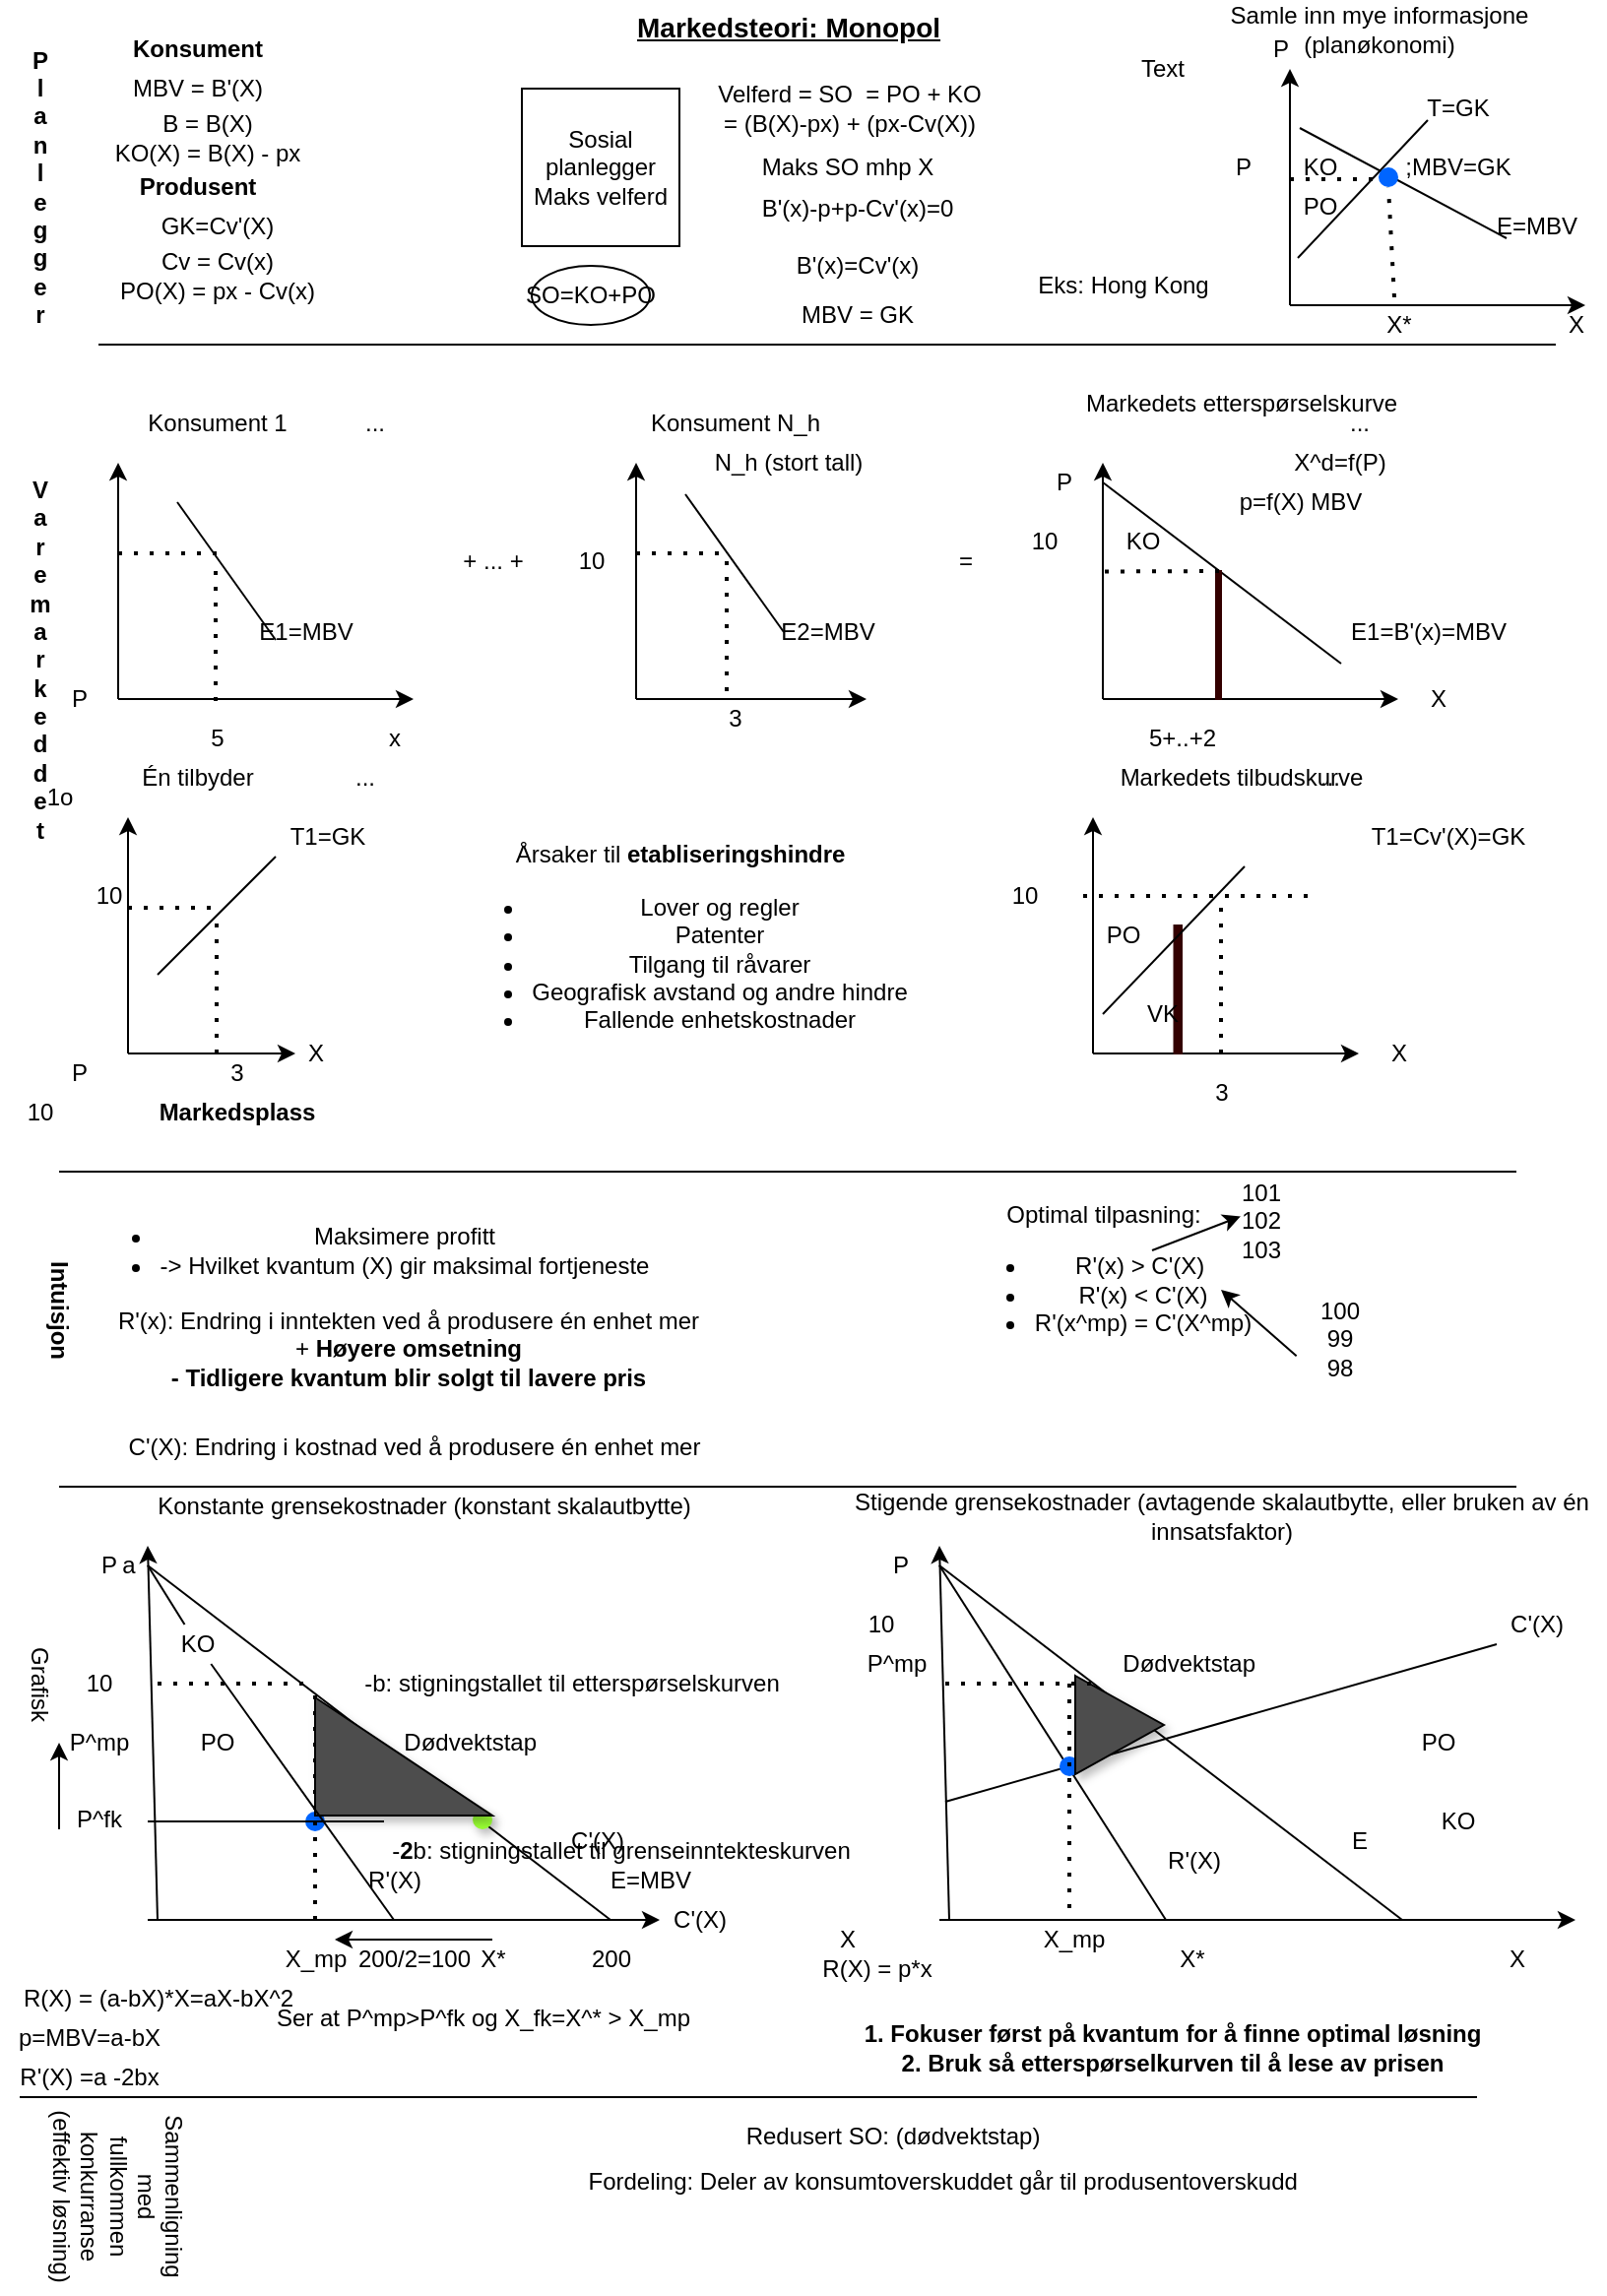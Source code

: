 <mxfile version="13.9.9" type="device"><diagram id="UaC9sKYSoofSCSLUNyeq" name="Page-1"><mxGraphModel dx="830" dy="431" grid="1" gridSize="10" guides="1" tooltips="1" connect="1" arrows="1" fold="1" page="1" pageScale="1" pageWidth="827" pageHeight="1169" math="0" shadow="0"><root><mxCell id="0"/><mxCell id="1" parent="0"/><mxCell id="4jfofntSCWjQ7qzGi0_p-9" value="Konsument 1" style="text;html=1;align=center;verticalAlign=middle;resizable=0;points=[];autosize=1;" parent="1" vertex="1"><mxGeometry x="75" y="210" width="90" height="20" as="geometry"/></mxCell><mxCell id="4jfofntSCWjQ7qzGi0_p-19" value="" style="endArrow=classic;html=1;" parent="1" edge="1"><mxGeometry width="50" height="50" relative="1" as="geometry"><mxPoint x="70" y="360" as="sourcePoint"/><mxPoint x="70" y="240" as="targetPoint"/></mxGeometry></mxCell><mxCell id="4jfofntSCWjQ7qzGi0_p-20" value="" style="endArrow=classic;html=1;" parent="1" edge="1"><mxGeometry width="50" height="50" relative="1" as="geometry"><mxPoint x="70" y="360" as="sourcePoint"/><mxPoint x="220" y="360" as="targetPoint"/></mxGeometry></mxCell><mxCell id="4jfofntSCWjQ7qzGi0_p-22" value="" style="endArrow=none;html=1;" parent="1" edge="1"><mxGeometry width="50" height="50" relative="1" as="geometry"><mxPoint x="100" y="260" as="sourcePoint"/><mxPoint x="150" y="330" as="targetPoint"/></mxGeometry></mxCell><mxCell id="4jfofntSCWjQ7qzGi0_p-24" value="E1=MBV" style="text;html=1;align=center;verticalAlign=middle;resizable=0;points=[];autosize=1;" parent="1" vertex="1"><mxGeometry x="135" y="316" width="60" height="20" as="geometry"/></mxCell><mxCell id="4jfofntSCWjQ7qzGi0_p-25" value="" style="endArrow=none;dashed=1;html=1;dashPattern=1 3;strokeWidth=2;" parent="1" edge="1"><mxGeometry width="50" height="50" relative="1" as="geometry"><mxPoint x="119.5" y="361" as="sourcePoint"/><mxPoint x="119.5" y="291" as="targetPoint"/></mxGeometry></mxCell><mxCell id="4jfofntSCWjQ7qzGi0_p-26" value="" style="endArrow=none;dashed=1;html=1;dashPattern=1 3;strokeWidth=2;" parent="1" edge="1"><mxGeometry width="50" height="50" relative="1" as="geometry"><mxPoint x="70" y="286" as="sourcePoint"/><mxPoint x="120" y="286" as="targetPoint"/></mxGeometry></mxCell><mxCell id="4jfofntSCWjQ7qzGi0_p-68" value="Konsument N_h" style="text;html=1;align=center;verticalAlign=middle;resizable=0;points=[];autosize=1;" parent="1" vertex="1"><mxGeometry x="333" y="210" width="100" height="20" as="geometry"/></mxCell><mxCell id="4jfofntSCWjQ7qzGi0_p-69" value="" style="endArrow=classic;html=1;" parent="1" edge="1"><mxGeometry width="50" height="50" relative="1" as="geometry"><mxPoint x="333" y="360" as="sourcePoint"/><mxPoint x="333" y="240" as="targetPoint"/></mxGeometry></mxCell><mxCell id="4jfofntSCWjQ7qzGi0_p-70" value="" style="endArrow=classic;html=1;" parent="1" edge="1"><mxGeometry width="50" height="50" relative="1" as="geometry"><mxPoint x="333" y="360" as="sourcePoint"/><mxPoint x="450" y="360" as="targetPoint"/></mxGeometry></mxCell><mxCell id="4jfofntSCWjQ7qzGi0_p-71" value="" style="endArrow=none;html=1;" parent="1" edge="1"><mxGeometry width="50" height="50" relative="1" as="geometry"><mxPoint x="358" y="256" as="sourcePoint"/><mxPoint x="408" y="326" as="targetPoint"/></mxGeometry></mxCell><mxCell id="4jfofntSCWjQ7qzGi0_p-72" value="E2=MBV" style="text;html=1;align=center;verticalAlign=middle;resizable=0;points=[];autosize=1;" parent="1" vertex="1"><mxGeometry x="400" y="316" width="60" height="20" as="geometry"/></mxCell><mxCell id="4jfofntSCWjQ7qzGi0_p-73" value="" style="endArrow=none;dashed=1;html=1;dashPattern=1 3;strokeWidth=2;" parent="1" edge="1"><mxGeometry width="50" height="50" relative="1" as="geometry"><mxPoint x="379" y="356" as="sourcePoint"/><mxPoint x="379" y="286" as="targetPoint"/></mxGeometry></mxCell><mxCell id="4jfofntSCWjQ7qzGi0_p-74" value="" style="endArrow=none;dashed=1;html=1;dashPattern=1 3;strokeWidth=2;" parent="1" edge="1"><mxGeometry width="50" height="50" relative="1" as="geometry"><mxPoint x="333" y="286" as="sourcePoint"/><mxPoint x="380" y="286" as="targetPoint"/></mxGeometry></mxCell><mxCell id="4jfofntSCWjQ7qzGi0_p-75" value="" style="endArrow=classic;html=1;" parent="1" edge="1"><mxGeometry width="50" height="50" relative="1" as="geometry"><mxPoint x="75" y="540" as="sourcePoint"/><mxPoint x="75" y="420" as="targetPoint"/></mxGeometry></mxCell><mxCell id="4jfofntSCWjQ7qzGi0_p-76" value="" style="endArrow=classic;html=1;" parent="1" edge="1"><mxGeometry width="50" height="50" relative="1" as="geometry"><mxPoint x="75" y="540" as="sourcePoint"/><mxPoint x="160" y="540" as="targetPoint"/></mxGeometry></mxCell><mxCell id="4jfofntSCWjQ7qzGi0_p-77" value="" style="endArrow=none;html=1;" parent="1" edge="1"><mxGeometry width="50" height="50" relative="1" as="geometry"><mxPoint x="90" y="500" as="sourcePoint"/><mxPoint x="150" y="440" as="targetPoint"/></mxGeometry></mxCell><mxCell id="4jfofntSCWjQ7qzGi0_p-79" value="T1=GK" style="text;html=1;align=center;verticalAlign=middle;resizable=0;points=[];autosize=1;" parent="1" vertex="1"><mxGeometry x="151" y="420" width="50" height="20" as="geometry"/></mxCell><mxCell id="4jfofntSCWjQ7qzGi0_p-82" value="" style="endArrow=none;dashed=1;html=1;dashPattern=1 3;strokeWidth=2;" parent="1" edge="1"><mxGeometry width="50" height="50" relative="1" as="geometry"><mxPoint x="75" y="466" as="sourcePoint"/><mxPoint x="120" y="466" as="targetPoint"/></mxGeometry></mxCell><mxCell id="4jfofntSCWjQ7qzGi0_p-103" value="Én tilbyder" style="text;html=1;align=center;verticalAlign=middle;resizable=0;points=[];autosize=1;" parent="1" vertex="1"><mxGeometry x="75" y="390" width="70" height="20" as="geometry"/></mxCell><mxCell id="4jfofntSCWjQ7qzGi0_p-105" value="" style="endArrow=none;dashed=1;html=1;dashPattern=1 3;strokeWidth=2;" parent="1" edge="1"><mxGeometry width="50" height="50" relative="1" as="geometry"><mxPoint x="120" y="540" as="sourcePoint"/><mxPoint x="120" y="470" as="targetPoint"/></mxGeometry></mxCell><mxCell id="RfmI9KxuQx1JF9uNucxi-1" value="P" style="text;html=1;align=center;verticalAlign=middle;resizable=0;points=[];autosize=1;" parent="1" vertex="1"><mxGeometry x="40" y="350" width="20" height="20" as="geometry"/></mxCell><mxCell id="RfmI9KxuQx1JF9uNucxi-2" value="x" style="text;html=1;align=center;verticalAlign=middle;resizable=0;points=[];autosize=1;" parent="1" vertex="1"><mxGeometry x="200" y="370" width="20" height="20" as="geometry"/></mxCell><mxCell id="RfmI9KxuQx1JF9uNucxi-3" value="P" style="text;html=1;align=center;verticalAlign=middle;resizable=0;points=[];autosize=1;" parent="1" vertex="1"><mxGeometry x="40" y="540" width="20" height="20" as="geometry"/></mxCell><mxCell id="RfmI9KxuQx1JF9uNucxi-4" value="X" style="text;html=1;align=center;verticalAlign=middle;resizable=0;points=[];autosize=1;" parent="1" vertex="1"><mxGeometry x="160" y="530" width="20" height="20" as="geometry"/></mxCell><mxCell id="FjOFQ61nK9uP9YtJUW2S-2" value="..." style="text;html=1;align=center;verticalAlign=middle;resizable=0;points=[];autosize=1;" parent="1" vertex="1"><mxGeometry x="185" y="210" width="30" height="20" as="geometry"/></mxCell><mxCell id="FjOFQ61nK9uP9YtJUW2S-3" value="..." style="text;html=1;align=center;verticalAlign=middle;resizable=0;points=[];autosize=1;" parent="1" vertex="1"><mxGeometry x="180" y="390" width="30" height="20" as="geometry"/></mxCell><mxCell id="uVUYoFyOHxd7aYqkNRwK-2" value="&lt;font style=&quot;font-size: 14px&quot;&gt;&lt;u&gt;Markedsteori: Monopol&lt;/u&gt;&lt;/font&gt;" style="text;html=1;align=center;verticalAlign=middle;resizable=0;points=[];autosize=1;fontStyle=1" parent="1" vertex="1"><mxGeometry x="325" y="9" width="170" height="20" as="geometry"/></mxCell><mxCell id="uVUYoFyOHxd7aYqkNRwK-3" value="Sosial planlegger&lt;br&gt;Maks velferd" style="whiteSpace=wrap;html=1;aspect=fixed;" parent="1" vertex="1"><mxGeometry x="275" y="50" width="80" height="80" as="geometry"/></mxCell><mxCell id="uVUYoFyOHxd7aYqkNRwK-4" value="Velferd = SO&amp;nbsp; = PO + KO&lt;br&gt;= (B(X)-px) + (px-Cv(X))" style="text;html=1;align=center;verticalAlign=middle;resizable=0;points=[];autosize=1;" parent="1" vertex="1"><mxGeometry x="366" y="45" width="150" height="30" as="geometry"/></mxCell><mxCell id="uVUYoFyOHxd7aYqkNRwK-5" value="&lt;b&gt;Markedsplass&lt;/b&gt;" style="text;html=1;align=center;verticalAlign=middle;resizable=0;points=[];autosize=1;" parent="1" vertex="1"><mxGeometry x="85" y="560" width="90" height="20" as="geometry"/></mxCell><mxCell id="uVUYoFyOHxd7aYqkNRwK-6" value="Markedets etterspørselskurve" style="text;html=1;align=center;verticalAlign=middle;resizable=0;points=[];autosize=1;" parent="1" vertex="1"><mxGeometry x="555" y="200" width="170" height="20" as="geometry"/></mxCell><mxCell id="uVUYoFyOHxd7aYqkNRwK-7" value="" style="endArrow=classic;html=1;" parent="1" edge="1"><mxGeometry width="50" height="50" relative="1" as="geometry"><mxPoint x="570" y="360" as="sourcePoint"/><mxPoint x="570" y="240" as="targetPoint"/></mxGeometry></mxCell><mxCell id="uVUYoFyOHxd7aYqkNRwK-8" value="" style="endArrow=classic;html=1;" parent="1" edge="1"><mxGeometry width="50" height="50" relative="1" as="geometry"><mxPoint x="570" y="360" as="sourcePoint"/><mxPoint x="720" y="360" as="targetPoint"/></mxGeometry></mxCell><mxCell id="uVUYoFyOHxd7aYqkNRwK-9" value="" style="endArrow=none;html=1;entryX=0.011;entryY=1.3;entryDx=0;entryDy=0;entryPerimeter=0;" parent="1" target="uVUYoFyOHxd7aYqkNRwK-10" edge="1"><mxGeometry width="50" height="50" relative="1" as="geometry"><mxPoint x="570" y="250" as="sourcePoint"/><mxPoint x="630" y="350" as="targetPoint"/></mxGeometry></mxCell><mxCell id="uVUYoFyOHxd7aYqkNRwK-10" value="E1=B'(x)=MBV" style="text;html=1;align=center;verticalAlign=middle;resizable=0;points=[];autosize=1;" parent="1" vertex="1"><mxGeometry x="690" y="316" width="90" height="20" as="geometry"/></mxCell><mxCell id="uVUYoFyOHxd7aYqkNRwK-13" value="P" style="text;html=1;align=center;verticalAlign=middle;resizable=0;points=[];autosize=1;" parent="1" vertex="1"><mxGeometry x="540" y="240" width="20" height="20" as="geometry"/></mxCell><mxCell id="uVUYoFyOHxd7aYqkNRwK-14" value="..." style="text;html=1;align=center;verticalAlign=middle;resizable=0;points=[];autosize=1;" parent="1" vertex="1"><mxGeometry x="685" y="210" width="30" height="20" as="geometry"/></mxCell><mxCell id="uVUYoFyOHxd7aYqkNRwK-15" value="" style="endArrow=classic;html=1;" parent="1" edge="1"><mxGeometry width="50" height="50" relative="1" as="geometry"><mxPoint x="565" y="540" as="sourcePoint"/><mxPoint x="565" y="420" as="targetPoint"/></mxGeometry></mxCell><mxCell id="uVUYoFyOHxd7aYqkNRwK-16" value="" style="endArrow=classic;html=1;" parent="1" edge="1"><mxGeometry width="50" height="50" relative="1" as="geometry"><mxPoint x="565" y="540" as="sourcePoint"/><mxPoint x="700" y="540" as="targetPoint"/></mxGeometry></mxCell><mxCell id="uVUYoFyOHxd7aYqkNRwK-18" value="T1=Cv'(X)=GK" style="text;html=1;align=center;verticalAlign=middle;resizable=0;points=[];autosize=1;" parent="1" vertex="1"><mxGeometry x="700" y="420" width="90" height="20" as="geometry"/></mxCell><mxCell id="uVUYoFyOHxd7aYqkNRwK-20" value="Markedets tilbudskurve" style="text;html=1;align=center;verticalAlign=middle;resizable=0;points=[];autosize=1;" parent="1" vertex="1"><mxGeometry x="570" y="390" width="140" height="20" as="geometry"/></mxCell><mxCell id="uVUYoFyOHxd7aYqkNRwK-22" value="X" style="text;html=1;align=center;verticalAlign=middle;resizable=0;points=[];autosize=1;" parent="1" vertex="1"><mxGeometry x="710" y="530" width="20" height="20" as="geometry"/></mxCell><mxCell id="uVUYoFyOHxd7aYqkNRwK-23" value="..." style="text;html=1;align=center;verticalAlign=middle;resizable=0;points=[];autosize=1;" parent="1" vertex="1"><mxGeometry x="670" y="390" width="30" height="20" as="geometry"/></mxCell><mxCell id="uVUYoFyOHxd7aYqkNRwK-24" value="B = B(X)&lt;br&gt;KO(X) = B(X) - px" style="text;html=1;align=center;verticalAlign=middle;resizable=0;points=[];autosize=1;" parent="1" vertex="1"><mxGeometry x="60" y="60" width="110" height="30" as="geometry"/></mxCell><mxCell id="uVUYoFyOHxd7aYqkNRwK-26" value="Cv = Cv(x)&lt;br&gt;PO(X) = px - Cv(x)" style="text;html=1;align=center;verticalAlign=middle;resizable=0;points=[];autosize=1;" parent="1" vertex="1"><mxGeometry x="65" y="130" width="110" height="30" as="geometry"/></mxCell><mxCell id="uVUYoFyOHxd7aYqkNRwK-27" value="X" style="text;html=1;align=center;verticalAlign=middle;resizable=0;points=[];autosize=1;" parent="1" vertex="1"><mxGeometry x="730" y="350" width="20" height="20" as="geometry"/></mxCell><mxCell id="uVUYoFyOHxd7aYqkNRwK-32" value="Maks SO mhp X" style="text;html=1;align=center;verticalAlign=middle;resizable=0;points=[];autosize=1;" parent="1" vertex="1"><mxGeometry x="390" y="80" width="100" height="20" as="geometry"/></mxCell><mxCell id="uVUYoFyOHxd7aYqkNRwK-33" value="B'(x)-p+p-Cv'(x)=0&lt;br&gt;&lt;br&gt;B'(x)=Cv'(x)" style="text;html=1;align=center;verticalAlign=middle;resizable=0;points=[];autosize=1;" parent="1" vertex="1"><mxGeometry x="390" y="100" width="110" height="50" as="geometry"/></mxCell><mxCell id="uVUYoFyOHxd7aYqkNRwK-34" value="=" style="text;html=1;align=center;verticalAlign=middle;resizable=0;points=[];autosize=1;" parent="1" vertex="1"><mxGeometry x="490" y="280" width="20" height="20" as="geometry"/></mxCell><mxCell id="ws_cWT_w9OTCGzsFhoSv-1" value="" style="endArrow=none;html=1;" parent="1" edge="1"><mxGeometry width="50" height="50" relative="1" as="geometry"><mxPoint x="60" y="180" as="sourcePoint"/><mxPoint x="800" y="180" as="targetPoint"/></mxGeometry></mxCell><mxCell id="ws_cWT_w9OTCGzsFhoSv-2" value="MBV = GK" style="text;html=1;align=center;verticalAlign=middle;resizable=0;points=[];autosize=1;" parent="1" vertex="1"><mxGeometry x="410" y="155" width="70" height="20" as="geometry"/></mxCell><mxCell id="ws_cWT_w9OTCGzsFhoSv-3" value="" style="endArrow=classic;html=1;" parent="1" edge="1"><mxGeometry width="50" height="50" relative="1" as="geometry"><mxPoint x="665" y="160" as="sourcePoint"/><mxPoint x="665" y="40" as="targetPoint"/></mxGeometry></mxCell><mxCell id="ws_cWT_w9OTCGzsFhoSv-4" value="" style="endArrow=classic;html=1;" parent="1" edge="1"><mxGeometry width="50" height="50" relative="1" as="geometry"><mxPoint x="665" y="160" as="sourcePoint"/><mxPoint x="815" y="160" as="targetPoint"/></mxGeometry></mxCell><mxCell id="ws_cWT_w9OTCGzsFhoSv-5" value="" style="endArrow=none;html=1;" parent="1" edge="1"><mxGeometry width="50" height="50" relative="1" as="geometry"><mxPoint x="669" y="136" as="sourcePoint"/><mxPoint x="735" y="66" as="targetPoint"/></mxGeometry></mxCell><mxCell id="ws_cWT_w9OTCGzsFhoSv-6" value="" style="endArrow=none;html=1;" parent="1" edge="1"><mxGeometry width="50" height="50" relative="1" as="geometry"><mxPoint x="670" y="70" as="sourcePoint"/><mxPoint x="775" y="126" as="targetPoint"/></mxGeometry></mxCell><mxCell id="ws_cWT_w9OTCGzsFhoSv-8" value="" style="endArrow=none;dashed=1;html=1;dashPattern=1 3;strokeWidth=2;" parent="1" edge="1"><mxGeometry width="50" height="50" relative="1" as="geometry"><mxPoint x="665" y="96" as="sourcePoint"/><mxPoint x="710" y="96" as="targetPoint"/></mxGeometry></mxCell><mxCell id="ws_cWT_w9OTCGzsFhoSv-10" value="" style="endArrow=none;dashed=1;html=1;dashPattern=1 3;strokeWidth=2;" parent="1" edge="1"><mxGeometry width="50" height="50" relative="1" as="geometry"><mxPoint x="718" y="156" as="sourcePoint"/><mxPoint x="715" y="100" as="targetPoint"/></mxGeometry></mxCell><mxCell id="ws_cWT_w9OTCGzsFhoSv-11" value="P" style="text;html=1;align=center;verticalAlign=middle;resizable=0;points=[];autosize=1;" parent="1" vertex="1"><mxGeometry x="650" y="20" width="20" height="20" as="geometry"/></mxCell><mxCell id="ws_cWT_w9OTCGzsFhoSv-12" value="X" style="text;html=1;align=center;verticalAlign=middle;resizable=0;points=[];autosize=1;" parent="1" vertex="1"><mxGeometry x="800" y="160" width="20" height="20" as="geometry"/></mxCell><mxCell id="ws_cWT_w9OTCGzsFhoSv-13" value="T=GK" style="text;html=1;align=center;verticalAlign=middle;resizable=0;points=[];autosize=1;" parent="1" vertex="1"><mxGeometry x="725" y="50" width="50" height="20" as="geometry"/></mxCell><mxCell id="ws_cWT_w9OTCGzsFhoSv-14" value="E=MBV" style="text;html=1;align=center;verticalAlign=middle;resizable=0;points=[];autosize=1;" parent="1" vertex="1"><mxGeometry x="760" y="110" width="60" height="20" as="geometry"/></mxCell><mxCell id="ws_cWT_w9OTCGzsFhoSv-15" value="&lt;b&gt;P&lt;br&gt;l&lt;br&gt;a&lt;br&gt;n&lt;br&gt;l&lt;br&gt;e&lt;br&gt;g&lt;br&gt;g&lt;br&gt;e&lt;br&gt;r&lt;/b&gt;" style="text;html=1;align=center;verticalAlign=middle;resizable=0;points=[];autosize=1;" parent="1" vertex="1"><mxGeometry x="20" y="25" width="20" height="150" as="geometry"/></mxCell><mxCell id="ws_cWT_w9OTCGzsFhoSv-16" value=";MBV=GK" style="text;html=1;align=center;verticalAlign=middle;resizable=0;points=[];autosize=1;" parent="1" vertex="1"><mxGeometry x="715" y="80" width="70" height="20" as="geometry"/></mxCell><mxCell id="ws_cWT_w9OTCGzsFhoSv-18" value="X*" style="text;html=1;align=center;verticalAlign=middle;resizable=0;points=[];autosize=1;" parent="1" vertex="1"><mxGeometry x="705" y="160" width="30" height="20" as="geometry"/></mxCell><mxCell id="ws_cWT_w9OTCGzsFhoSv-21" value="P" style="text;html=1;align=center;verticalAlign=middle;resizable=0;points=[];autosize=1;" parent="1" vertex="1"><mxGeometry x="631" y="80" width="20" height="20" as="geometry"/></mxCell><mxCell id="ws_cWT_w9OTCGzsFhoSv-22" value="+ ... +" style="text;html=1;align=center;verticalAlign=middle;resizable=0;points=[];autosize=1;" parent="1" vertex="1"><mxGeometry x="235" y="280" width="50" height="20" as="geometry"/></mxCell><mxCell id="ws_cWT_w9OTCGzsFhoSv-24" value="KO" style="text;html=1;align=center;verticalAlign=middle;resizable=0;points=[];autosize=1;" parent="1" vertex="1"><mxGeometry x="665" y="80" width="30" height="20" as="geometry"/></mxCell><mxCell id="ws_cWT_w9OTCGzsFhoSv-25" value="PO" style="text;html=1;align=center;verticalAlign=middle;resizable=0;points=[];autosize=1;" parent="1" vertex="1"><mxGeometry x="665" y="100" width="30" height="20" as="geometry"/></mxCell><mxCell id="ws_cWT_w9OTCGzsFhoSv-88" value="&lt;b&gt;V&lt;br&gt;a&lt;br&gt;r&lt;br&gt;e&lt;br&gt;m&lt;br&gt;a&lt;br&gt;r&lt;br&gt;k&lt;br&gt;e&lt;br&gt;d&lt;br&gt;d&lt;br&gt;e&lt;br&gt;t&lt;/b&gt;" style="text;html=1;align=center;verticalAlign=middle;resizable=0;points=[];autosize=1;" parent="1" vertex="1"><mxGeometry x="15" y="245" width="30" height="190" as="geometry"/></mxCell><mxCell id="ws_cWT_w9OTCGzsFhoSv-116" value="" style="rounded=0;whiteSpace=wrap;html=1;shadow=0;strokeColor=#330000;fillColor=#330000;rotation=-90;" parent="1" vertex="1"><mxGeometry x="596.25" y="326.25" width="65" height="2.5" as="geometry"/></mxCell><mxCell id="ws_cWT_w9OTCGzsFhoSv-117" value="" style="rounded=0;whiteSpace=wrap;html=1;shadow=0;strokeColor=#330000;fillColor=#330000;rotation=-90;" parent="1" vertex="1"><mxGeometry x="575.63" y="505.63" width="65" height="3.75" as="geometry"/></mxCell><mxCell id="_k620QT3Vf89Waw7KY7F-1" value="Årsaker til &lt;b&gt;etabliseringshindre&lt;/b&gt;&lt;br&gt;&lt;ul&gt;&lt;li&gt;Lover og regler&lt;/li&gt;&lt;li&gt;Patenter&lt;/li&gt;&lt;li&gt;Tilgang til råvarer&lt;/li&gt;&lt;li&gt;Geografisk avstand og andre hindre&lt;/li&gt;&lt;li&gt;Fallende enhetskostnader&lt;/li&gt;&lt;/ul&gt;" style="text;html=1;align=center;verticalAlign=middle;resizable=0;points=[];autosize=1;" parent="1" vertex="1"><mxGeometry x="230" y="432" width="250" height="110" as="geometry"/></mxCell><mxCell id="sXRdT06l4fvoxPcqNNi0-1" value="MBV = B'(X)" style="text;html=1;align=center;verticalAlign=middle;resizable=0;points=[];autosize=1;" parent="1" vertex="1"><mxGeometry x="70" y="40" width="80" height="20" as="geometry"/></mxCell><mxCell id="sXRdT06l4fvoxPcqNNi0-2" value="GK=Cv'(X)" style="text;html=1;align=center;verticalAlign=middle;resizable=0;points=[];autosize=1;" parent="1" vertex="1"><mxGeometry x="85" y="110" width="70" height="20" as="geometry"/></mxCell><mxCell id="JFrFKe2lWpG7e1fNstjl-1" value="SO=KO+PO" style="ellipse;whiteSpace=wrap;html=1;" parent="1" vertex="1"><mxGeometry x="280" y="140" width="60" height="30" as="geometry"/></mxCell><mxCell id="S41qOGm5ZOq7FFRaXXHq-1" value="" style="endArrow=none;dashed=1;html=1;dashPattern=1 3;strokeWidth=2;" parent="1" edge="1"><mxGeometry width="50" height="50" relative="1" as="geometry"><mxPoint x="571" y="295.25" as="sourcePoint"/><mxPoint x="630" y="295" as="targetPoint"/></mxGeometry></mxCell><mxCell id="S41qOGm5ZOq7FFRaXXHq-2" value="KO" style="text;html=1;align=center;verticalAlign=middle;resizable=0;points=[];autosize=1;" parent="1" vertex="1"><mxGeometry x="575" y="270" width="30" height="20" as="geometry"/></mxCell><mxCell id="S41qOGm5ZOq7FFRaXXHq-3" value="&lt;b&gt;Konsument&lt;/b&gt;" style="text;html=1;align=center;verticalAlign=middle;resizable=0;points=[];autosize=1;" parent="1" vertex="1"><mxGeometry x="70" y="20" width="80" height="20" as="geometry"/></mxCell><mxCell id="S41qOGm5ZOq7FFRaXXHq-4" value="&lt;b&gt;Produsent&lt;/b&gt;" style="text;html=1;align=center;verticalAlign=middle;resizable=0;points=[];autosize=1;" parent="1" vertex="1"><mxGeometry x="75" y="90" width="70" height="20" as="geometry"/></mxCell><mxCell id="S41qOGm5ZOq7FFRaXXHq-6" value="" style="endArrow=none;dashed=1;html=1;dashPattern=1 3;strokeWidth=2;" parent="1" edge="1"><mxGeometry width="50" height="50" relative="1" as="geometry"><mxPoint x="630" y="540" as="sourcePoint"/><mxPoint x="630" y="460" as="targetPoint"/></mxGeometry></mxCell><mxCell id="S41qOGm5ZOq7FFRaXXHq-7" value="VK" style="text;html=1;align=center;verticalAlign=middle;resizable=0;points=[];autosize=1;" parent="1" vertex="1"><mxGeometry x="585" y="510" width="30" height="20" as="geometry"/></mxCell><mxCell id="S41qOGm5ZOq7FFRaXXHq-8" value="" style="endArrow=none;dashed=1;html=1;dashPattern=1 3;strokeWidth=2;" parent="1" edge="1"><mxGeometry width="50" height="50" relative="1" as="geometry"><mxPoint x="560" y="460" as="sourcePoint"/><mxPoint x="680" y="460" as="targetPoint"/></mxGeometry></mxCell><mxCell id="S41qOGm5ZOq7FFRaXXHq-10" value="" style="shape=ellipse;fillColor=#0065FF;strokeColor=none;html=1" parent="1" vertex="1"><mxGeometry x="710" y="90" width="10" height="10" as="geometry"/></mxCell><mxCell id="S41qOGm5ZOq7FFRaXXHq-11" value="N_h (stort tall)" style="text;html=1;align=center;verticalAlign=middle;resizable=0;points=[];autosize=1;" parent="1" vertex="1"><mxGeometry x="365" y="230" width="90" height="20" as="geometry"/></mxCell><mxCell id="S41qOGm5ZOq7FFRaXXHq-14" value="1o" style="text;html=1;align=center;verticalAlign=middle;resizable=0;points=[];autosize=1;" parent="1" vertex="1"><mxGeometry x="25" y="400" width="30" height="20" as="geometry"/></mxCell><mxCell id="S41qOGm5ZOq7FFRaXXHq-15" value="5" style="text;html=1;align=center;verticalAlign=middle;resizable=0;points=[];autosize=1;" parent="1" vertex="1"><mxGeometry x="110" y="370" width="20" height="20" as="geometry"/></mxCell><mxCell id="S41qOGm5ZOq7FFRaXXHq-16" value="10" style="text;html=1;align=center;verticalAlign=middle;resizable=0;points=[];autosize=1;" parent="1" vertex="1"><mxGeometry x="295" y="280" width="30" height="20" as="geometry"/></mxCell><mxCell id="S41qOGm5ZOq7FFRaXXHq-17" value="3" style="text;html=1;align=center;verticalAlign=middle;resizable=0;points=[];autosize=1;" parent="1" vertex="1"><mxGeometry x="373" y="360" width="20" height="20" as="geometry"/></mxCell><mxCell id="S41qOGm5ZOq7FFRaXXHq-18" value="10" style="text;html=1;align=center;verticalAlign=middle;resizable=0;points=[];autosize=1;" parent="1" vertex="1"><mxGeometry x="525" y="270" width="30" height="20" as="geometry"/></mxCell><mxCell id="S41qOGm5ZOq7FFRaXXHq-19" value="5+..+2" style="text;html=1;align=center;verticalAlign=middle;resizable=0;points=[];autosize=1;" parent="1" vertex="1"><mxGeometry x="585" y="370" width="50" height="20" as="geometry"/></mxCell><mxCell id="S41qOGm5ZOq7FFRaXXHq-20" value="10" style="text;html=1;align=center;verticalAlign=middle;resizable=0;points=[];autosize=1;" parent="1" vertex="1"><mxGeometry x="15" y="560" width="30" height="20" as="geometry"/></mxCell><mxCell id="S41qOGm5ZOq7FFRaXXHq-22" value="3" style="text;html=1;align=center;verticalAlign=middle;resizable=0;points=[];autosize=1;" parent="1" vertex="1"><mxGeometry x="120" y="540" width="20" height="20" as="geometry"/></mxCell><mxCell id="S41qOGm5ZOq7FFRaXXHq-25" value="10" style="text;html=1;align=center;verticalAlign=middle;resizable=0;points=[];autosize=1;" parent="1" vertex="1"><mxGeometry x="515" y="450" width="30" height="20" as="geometry"/></mxCell><mxCell id="S41qOGm5ZOq7FFRaXXHq-27" value="Eks: Hong Kong" style="text;html=1;align=center;verticalAlign=middle;resizable=0;points=[];autosize=1;" parent="1" vertex="1"><mxGeometry x="530" y="140" width="100" height="20" as="geometry"/></mxCell><mxCell id="S41qOGm5ZOq7FFRaXXHq-48" value="Text" style="text;html=1;align=center;verticalAlign=middle;resizable=0;points=[];autosize=1;" parent="1" vertex="1"><mxGeometry x="580" y="30" width="40" height="20" as="geometry"/></mxCell><mxCell id="S41qOGm5ZOq7FFRaXXHq-49" value="Samle inn mye informasjone&lt;br&gt;(planøkonomi)" style="text;html=1;align=center;verticalAlign=middle;resizable=0;points=[];autosize=1;" parent="1" vertex="1"><mxGeometry x="625" y="5" width="170" height="30" as="geometry"/></mxCell><mxCell id="pXPg775vz-Eye11gTG-8-1" value="" style="endArrow=none;html=1;" parent="1" edge="1"><mxGeometry width="50" height="50" relative="1" as="geometry"><mxPoint x="570" y="520" as="sourcePoint"/><mxPoint x="642" y="445" as="targetPoint"/></mxGeometry></mxCell><mxCell id="5WlFP1HvQ4UBhwUpgf2X-2" value="&lt;b&gt;Intuisjon&lt;/b&gt;" style="text;html=1;align=center;verticalAlign=middle;resizable=0;points=[];autosize=1;rotation=90;" parent="1" vertex="1"><mxGeometry x="5" y="660" width="70" height="20" as="geometry"/></mxCell><mxCell id="5WlFP1HvQ4UBhwUpgf2X-4" value="Sammenligning&lt;br&gt;med &lt;br&gt;fullkommen &lt;br&gt;konkurranse &lt;br&gt;(effektiv løsning)" style="text;html=1;align=center;verticalAlign=middle;resizable=0;points=[];autosize=1;rotation=90;" parent="1" vertex="1"><mxGeometry x="20" y="1080" width="100" height="80" as="geometry"/></mxCell><mxCell id="5WlFP1HvQ4UBhwUpgf2X-5" value="" style="endArrow=none;html=1;" parent="1" edge="1"><mxGeometry width="50" height="50" relative="1" as="geometry"><mxPoint x="40" y="760" as="sourcePoint"/><mxPoint x="780" y="760" as="targetPoint"/></mxGeometry></mxCell><mxCell id="5WlFP1HvQ4UBhwUpgf2X-6" value="" style="endArrow=none;html=1;" parent="1" edge="1"><mxGeometry width="50" height="50" relative="1" as="geometry"><mxPoint x="20" y="1070" as="sourcePoint"/><mxPoint x="760" y="1070" as="targetPoint"/></mxGeometry></mxCell><mxCell id="WkCWtBaNd2MoQdPhgrYm-1" value="" style="endArrow=none;html=1;" parent="1" edge="1"><mxGeometry width="50" height="50" relative="1" as="geometry"><mxPoint x="40" y="600" as="sourcePoint"/><mxPoint x="780" y="600" as="targetPoint"/></mxGeometry></mxCell><mxCell id="WkCWtBaNd2MoQdPhgrYm-3" value="&lt;ul&gt;&lt;li&gt;Maksimere profitt&lt;/li&gt;&lt;li&gt;-&amp;gt; Hvilket kvantum (X) gir maksimal fortjeneste&lt;/li&gt;&lt;/ul&gt;" style="text;html=1;align=center;verticalAlign=middle;resizable=0;points=[];autosize=1;" parent="1" vertex="1"><mxGeometry x="45" y="610" width="300" height="60" as="geometry"/></mxCell><mxCell id="WkCWtBaNd2MoQdPhgrYm-4" value="R'(x): Endring i inntekten ved å produsere én enhet mer&lt;br&gt;+ &lt;b&gt;Høyere omsetning&lt;br&gt;- Tidligere kvantum blir solgt til lavere pris&lt;/b&gt;" style="text;html=1;align=center;verticalAlign=middle;resizable=0;points=[];autosize=1;" parent="1" vertex="1"><mxGeometry x="62" y="665" width="310" height="50" as="geometry"/></mxCell><mxCell id="WkCWtBaNd2MoQdPhgrYm-5" value="C'(X): Endring i kostnad ved å produsere én enhet mer" style="text;html=1;align=center;verticalAlign=middle;resizable=0;points=[];autosize=1;" parent="1" vertex="1"><mxGeometry x="65" y="730" width="310" height="20" as="geometry"/></mxCell><mxCell id="WkCWtBaNd2MoQdPhgrYm-6" value="Optimal tilpasning:&lt;br&gt;&lt;ul&gt;&lt;li&gt;R'(x) &amp;gt; C'(X)&amp;nbsp;&lt;/li&gt;&lt;li&gt;R'(x) &amp;lt; C'(X)&lt;br&gt;&lt;/li&gt;&lt;li&gt;R'(x^mp) = C'(X^mp)&lt;br&gt;&lt;/li&gt;&lt;/ul&gt;" style="text;html=1;align=center;verticalAlign=middle;resizable=0;points=[];autosize=1;" parent="1" vertex="1"><mxGeometry x="485" y="610" width="170" height="90" as="geometry"/></mxCell><mxCell id="WkCWtBaNd2MoQdPhgrYm-8" value="" style="endArrow=classic;html=1;" parent="1" edge="1"><mxGeometry width="50" height="50" relative="1" as="geometry"><mxPoint x="90" y="980" as="sourcePoint"/><mxPoint x="85" y="790" as="targetPoint"/></mxGeometry></mxCell><mxCell id="WkCWtBaNd2MoQdPhgrYm-10" value="" style="endArrow=none;html=1;" parent="1" edge="1"><mxGeometry width="50" height="50" relative="1" as="geometry"><mxPoint x="85" y="800" as="sourcePoint"/><mxPoint x="320" y="980" as="targetPoint"/></mxGeometry></mxCell><mxCell id="WkCWtBaNd2MoQdPhgrYm-12" value="P" style="text;html=1;align=center;verticalAlign=middle;resizable=0;points=[];autosize=1;" parent="1" vertex="1"><mxGeometry x="55" y="790" width="20" height="20" as="geometry"/></mxCell><mxCell id="WkCWtBaNd2MoQdPhgrYm-13" value="..." style="text;html=1;align=center;verticalAlign=middle;resizable=0;points=[];autosize=1;" parent="1" vertex="1"><mxGeometry x="200" y="760" width="30" height="20" as="geometry"/></mxCell><mxCell id="WkCWtBaNd2MoQdPhgrYm-18" value="10" style="text;html=1;align=center;verticalAlign=middle;resizable=0;points=[];autosize=1;" parent="1" vertex="1"><mxGeometry x="45" y="850" width="30" height="20" as="geometry"/></mxCell><mxCell id="WkCWtBaNd2MoQdPhgrYm-24" value="" style="endArrow=classic;html=1;" parent="1" edge="1"><mxGeometry width="50" height="50" relative="1" as="geometry"><mxPoint x="492" y="980" as="sourcePoint"/><mxPoint x="487" y="790" as="targetPoint"/></mxGeometry></mxCell><mxCell id="WkCWtBaNd2MoQdPhgrYm-25" value="" style="endArrow=classic;html=1;" parent="1" edge="1"><mxGeometry width="50" height="50" relative="1" as="geometry"><mxPoint x="487" y="980" as="sourcePoint"/><mxPoint x="810" y="980" as="targetPoint"/></mxGeometry></mxCell><mxCell id="WkCWtBaNd2MoQdPhgrYm-26" value="" style="endArrow=none;html=1;" parent="1" edge="1"><mxGeometry width="50" height="50" relative="1" as="geometry"><mxPoint x="487" y="800" as="sourcePoint"/><mxPoint x="722" y="980" as="targetPoint"/></mxGeometry></mxCell><mxCell id="WkCWtBaNd2MoQdPhgrYm-27" value="P" style="text;html=1;align=center;verticalAlign=middle;resizable=0;points=[];autosize=1;" parent="1" vertex="1"><mxGeometry x="457" y="790" width="20" height="20" as="geometry"/></mxCell><mxCell id="WkCWtBaNd2MoQdPhgrYm-28" value="10" style="text;html=1;align=center;verticalAlign=middle;resizable=0;points=[];autosize=1;" parent="1" vertex="1"><mxGeometry x="442" y="820" width="30" height="20" as="geometry"/></mxCell><mxCell id="WkCWtBaNd2MoQdPhgrYm-29" value="" style="endArrow=none;html=1;" parent="1" edge="1"><mxGeometry width="50" height="50" relative="1" as="geometry"><mxPoint x="487" y="800" as="sourcePoint"/><mxPoint x="602" y="980" as="targetPoint"/></mxGeometry></mxCell><mxCell id="WkCWtBaNd2MoQdPhgrYm-31" value="" style="endArrow=none;html=1;" parent="1" edge="1"><mxGeometry width="50" height="50" relative="1" as="geometry"><mxPoint x="90" y="980" as="sourcePoint"/><mxPoint x="320" y="980" as="targetPoint"/></mxGeometry></mxCell><mxCell id="WkCWtBaNd2MoQdPhgrYm-32" value="" style="endArrow=none;html=1;" parent="1" edge="1"><mxGeometry width="50" height="50" relative="1" as="geometry"><mxPoint x="490" y="920" as="sourcePoint"/><mxPoint x="770" y="840" as="targetPoint"/></mxGeometry></mxCell><mxCell id="WkCWtBaNd2MoQdPhgrYm-33" value="Grafisk" style="text;html=1;align=center;verticalAlign=middle;resizable=0;points=[];autosize=1;rotation=90;" parent="1" vertex="1"><mxGeometry x="5" y="850" width="50" height="20" as="geometry"/></mxCell><mxCell id="WkCWtBaNd2MoQdPhgrYm-34" value="Konstante grensekostnader (konstant skalautbytte)" style="text;html=1;align=center;verticalAlign=middle;resizable=0;points=[];autosize=1;" parent="1" vertex="1"><mxGeometry x="80" y="760" width="290" height="20" as="geometry"/></mxCell><mxCell id="WkCWtBaNd2MoQdPhgrYm-35" value="Stigende grensekostnader (avtagende skalautbytte, eller bruken av én&lt;br&gt;innsatsfaktor)" style="text;html=1;align=center;verticalAlign=middle;resizable=0;points=[];autosize=1;" parent="1" vertex="1"><mxGeometry x="435" y="760" width="390" height="30" as="geometry"/></mxCell><mxCell id="WkCWtBaNd2MoQdPhgrYm-36" value="" style="shape=ellipse;fillColor=#0065FF;strokeColor=none;html=1" parent="1" vertex="1"><mxGeometry x="165" y="925" width="10" height="10" as="geometry"/></mxCell><mxCell id="WkCWtBaNd2MoQdPhgrYm-38" value="" style="shape=ellipse;fillColor=#0065FF;strokeColor=none;html=1" parent="1" vertex="1"><mxGeometry x="548" y="897" width="10" height="10" as="geometry"/></mxCell><mxCell id="WkCWtBaNd2MoQdPhgrYm-39" value="" style="endArrow=none;dashed=1;html=1;dashPattern=1 3;strokeWidth=2;" parent="1" edge="1"><mxGeometry width="50" height="50" relative="1" as="geometry"><mxPoint x="170" y="980" as="sourcePoint"/><mxPoint x="170" y="860" as="targetPoint"/></mxGeometry></mxCell><mxCell id="WkCWtBaNd2MoQdPhgrYm-41" value="" style="endArrow=none;dashed=1;html=1;dashPattern=1 3;strokeWidth=2;" parent="1" edge="1"><mxGeometry width="50" height="50" relative="1" as="geometry"><mxPoint x="90" y="860" as="sourcePoint"/><mxPoint x="170" y="860" as="targetPoint"/></mxGeometry></mxCell><mxCell id="WkCWtBaNd2MoQdPhgrYm-42" value="P^mp" style="text;html=1;align=center;verticalAlign=middle;resizable=0;points=[];autosize=1;" parent="1" vertex="1"><mxGeometry x="35" y="880" width="50" height="20" as="geometry"/></mxCell><mxCell id="WkCWtBaNd2MoQdPhgrYm-44" value="X_mp" style="text;html=1;align=center;verticalAlign=middle;resizable=0;points=[];autosize=1;" parent="1" vertex="1"><mxGeometry x="145" y="990" width="50" height="20" as="geometry"/></mxCell><mxCell id="WkCWtBaNd2MoQdPhgrYm-45" value="X" style="text;html=1;align=center;verticalAlign=middle;resizable=0;points=[];autosize=1;" parent="1" vertex="1"><mxGeometry x="430" y="980" width="20" height="20" as="geometry"/></mxCell><mxCell id="WkCWtBaNd2MoQdPhgrYm-46" value="X" style="text;html=1;align=center;verticalAlign=middle;resizable=0;points=[];autosize=1;" parent="1" vertex="1"><mxGeometry x="770" y="990" width="20" height="20" as="geometry"/></mxCell><mxCell id="WkCWtBaNd2MoQdPhgrYm-47" value="E=MBV" style="text;html=1;align=center;verticalAlign=middle;resizable=0;points=[];autosize=1;" parent="1" vertex="1"><mxGeometry x="310" y="950" width="60" height="20" as="geometry"/></mxCell><mxCell id="WkCWtBaNd2MoQdPhgrYm-48" value="R'(X)" style="text;html=1;align=center;verticalAlign=middle;resizable=0;points=[];autosize=1;" parent="1" vertex="1"><mxGeometry x="190" y="950" width="40" height="20" as="geometry"/></mxCell><mxCell id="WkCWtBaNd2MoQdPhgrYm-50" value="C'(X)" style="text;html=1;align=center;verticalAlign=middle;resizable=0;points=[];autosize=1;" parent="1" vertex="1"><mxGeometry x="770" y="820" width="40" height="20" as="geometry"/></mxCell><mxCell id="WkCWtBaNd2MoQdPhgrYm-51" value="" style="endArrow=none;dashed=1;html=1;dashPattern=1 3;strokeWidth=2;" parent="1" edge="1"><mxGeometry width="50" height="50" relative="1" as="geometry"><mxPoint x="553" y="974" as="sourcePoint"/><mxPoint x="553" y="854" as="targetPoint"/></mxGeometry></mxCell><mxCell id="WkCWtBaNd2MoQdPhgrYm-52" value="" style="shape=ellipse;fillColor=#99FF33;strokeColor=none;html=1;shadow=1;" parent="1" vertex="1"><mxGeometry x="250" y="924" width="10" height="10" as="geometry"/></mxCell><mxCell id="WkCWtBaNd2MoQdPhgrYm-54" value="" style="verticalLabelPosition=bottom;verticalAlign=top;html=1;shape=mxgraph.basic.orthogonal_triangle;shadow=1;fillColor=#4D4D4D;" parent="1" vertex="1"><mxGeometry x="170" y="867" width="90" height="60" as="geometry"/></mxCell><mxCell id="WkCWtBaNd2MoQdPhgrYm-55" value="" style="triangle;whiteSpace=wrap;html=1;shadow=1;fillColor=#4D4D4D;" parent="1" vertex="1"><mxGeometry x="556" y="856" width="45" height="50" as="geometry"/></mxCell><mxCell id="WkCWtBaNd2MoQdPhgrYm-62" value="PO" style="text;html=1;align=center;verticalAlign=middle;resizable=0;points=[];autosize=1;" parent="1" vertex="1"><mxGeometry x="725" y="880" width="30" height="20" as="geometry"/></mxCell><mxCell id="WkCWtBaNd2MoQdPhgrYm-63" value="KO" style="text;html=1;align=center;verticalAlign=middle;resizable=0;points=[];autosize=1;" parent="1" vertex="1"><mxGeometry x="735" y="920" width="30" height="20" as="geometry"/></mxCell><mxCell id="WkCWtBaNd2MoQdPhgrYm-64" value="Ser at P^mp&amp;gt;P^fk og X_fk=X^* &amp;gt; X_mp" style="text;html=1;align=center;verticalAlign=middle;resizable=0;points=[];autosize=1;" parent="1" vertex="1"><mxGeometry x="140" y="1020" width="230" height="20" as="geometry"/></mxCell><mxCell id="WkCWtBaNd2MoQdPhgrYm-65" value="Redusert SO: (dødvektstap)" style="text;html=1;align=center;verticalAlign=middle;resizable=0;points=[];autosize=1;" parent="1" vertex="1"><mxGeometry x="383" y="1080" width="160" height="20" as="geometry"/></mxCell><mxCell id="1TQJPNDcqEw18lg3TtTT-7" value="3" style="text;html=1;align=center;verticalAlign=middle;resizable=0;points=[];autosize=1;" parent="1" vertex="1"><mxGeometry x="620" y="550" width="20" height="20" as="geometry"/></mxCell><mxCell id="1TQJPNDcqEw18lg3TtTT-8" value="10" style="text;html=1;align=center;verticalAlign=middle;resizable=0;points=[];autosize=1;" parent="1" vertex="1"><mxGeometry x="50" y="450" width="30" height="20" as="geometry"/></mxCell><mxCell id="1TQJPNDcqEw18lg3TtTT-10" value="101&lt;br&gt;102&lt;br&gt;103&lt;br&gt;" style="text;html=1;align=center;verticalAlign=middle;resizable=0;points=[];autosize=1;" parent="1" vertex="1"><mxGeometry x="630" y="600" width="40" height="50" as="geometry"/></mxCell><mxCell id="1TQJPNDcqEw18lg3TtTT-11" value="100&lt;br&gt;99&lt;br&gt;98&lt;br&gt;" style="text;html=1;align=center;verticalAlign=middle;resizable=0;points=[];autosize=1;" parent="1" vertex="1"><mxGeometry x="670" y="660" width="40" height="50" as="geometry"/></mxCell><mxCell id="1TQJPNDcqEw18lg3TtTT-12" value="R(X) = p*x" style="text;html=1;align=center;verticalAlign=middle;resizable=0;points=[];autosize=1;" parent="1" vertex="1"><mxGeometry x="420" y="995" width="70" height="20" as="geometry"/></mxCell><mxCell id="1TQJPNDcqEw18lg3TtTT-14" value="p=MBV=a-bX" style="text;html=1;align=center;verticalAlign=middle;resizable=0;points=[];autosize=1;" parent="1" vertex="1"><mxGeometry x="10" y="1030" width="90" height="20" as="geometry"/></mxCell><mxCell id="1TQJPNDcqEw18lg3TtTT-15" value="X^d=f(P)" style="text;html=1;align=center;verticalAlign=middle;resizable=0;points=[];autosize=1;" parent="1" vertex="1"><mxGeometry x="660" y="230" width="60" height="20" as="geometry"/></mxCell><mxCell id="1TQJPNDcqEw18lg3TtTT-16" value="p=f(X) MBV" style="text;html=1;align=center;verticalAlign=middle;resizable=0;points=[];autosize=1;" parent="1" vertex="1"><mxGeometry x="630" y="250" width="80" height="20" as="geometry"/></mxCell><mxCell id="1TQJPNDcqEw18lg3TtTT-17" value="R(X) = (a-bX)*X=aX-bX^2" style="text;html=1;align=center;verticalAlign=middle;resizable=0;points=[];autosize=1;" parent="1" vertex="1"><mxGeometry x="14.75" y="1010" width="150" height="20" as="geometry"/></mxCell><mxCell id="1TQJPNDcqEw18lg3TtTT-19" value="R'(X) =a -2bx" style="text;html=1;align=center;verticalAlign=middle;resizable=0;points=[];autosize=1;" parent="1" vertex="1"><mxGeometry x="10" y="1050" width="90" height="20" as="geometry"/></mxCell><mxCell id="1TQJPNDcqEw18lg3TtTT-20" value="a" style="text;html=1;align=center;verticalAlign=middle;resizable=0;points=[];autosize=1;" parent="1" vertex="1"><mxGeometry x="65" y="790" width="20" height="20" as="geometry"/></mxCell><mxCell id="1TQJPNDcqEw18lg3TtTT-21" value="-b: stigningstallet til etterspørselskurven" style="text;html=1;align=center;verticalAlign=middle;resizable=0;points=[];autosize=1;" parent="1" vertex="1"><mxGeometry x="185" y="850" width="230" height="20" as="geometry"/></mxCell><mxCell id="1TQJPNDcqEw18lg3TtTT-23" value="" style="endArrow=none;html=1;" parent="1" source="1TQJPNDcqEw18lg3TtTT-40" edge="1"><mxGeometry width="50" height="50" relative="1" as="geometry"><mxPoint x="85" y="800" as="sourcePoint"/><mxPoint x="210" y="980" as="targetPoint"/></mxGeometry></mxCell><mxCell id="1TQJPNDcqEw18lg3TtTT-25" value="-&lt;b&gt;2&lt;/b&gt;b: stigningstallet til grenseinntekteskurven" style="text;html=1;align=center;verticalAlign=middle;resizable=0;points=[];autosize=1;" parent="1" vertex="1"><mxGeometry x="200" y="935" width="250" height="20" as="geometry"/></mxCell><mxCell id="WkCWtBaNd2MoQdPhgrYm-49" value="C'(X)" style="text;html=1;align=center;verticalAlign=middle;resizable=0;points=[];autosize=1;" parent="1" vertex="1"><mxGeometry x="345" y="970" width="40" height="20" as="geometry"/></mxCell><mxCell id="1TQJPNDcqEw18lg3TtTT-26" value="" style="endArrow=classic;html=1;" parent="1" target="WkCWtBaNd2MoQdPhgrYm-49" edge="1"><mxGeometry width="50" height="50" relative="1" as="geometry"><mxPoint x="85" y="980" as="sourcePoint"/><mxPoint x="450" y="980" as="targetPoint"/></mxGeometry></mxCell><mxCell id="1TQJPNDcqEw18lg3TtTT-33" value="C'(X)" style="text;html=1;align=center;verticalAlign=middle;resizable=0;points=[];autosize=1;" parent="1" vertex="1"><mxGeometry x="293" y="930" width="40" height="20" as="geometry"/></mxCell><mxCell id="1TQJPNDcqEw18lg3TtTT-34" value="&lt;b&gt;1. Fokuser først på kvantum for å finne optimal løsning&lt;br&gt;2. Bruk så etterspørselkurven til å lese av prisen&lt;/b&gt;" style="text;html=1;align=center;verticalAlign=middle;resizable=0;points=[];autosize=1;" parent="1" vertex="1"><mxGeometry x="440" y="1030" width="330" height="30" as="geometry"/></mxCell><mxCell id="1TQJPNDcqEw18lg3TtTT-36" value="X*" style="text;html=1;align=center;verticalAlign=middle;resizable=0;points=[];autosize=1;" parent="1" vertex="1"><mxGeometry x="245" y="990" width="30" height="20" as="geometry"/></mxCell><mxCell id="1TQJPNDcqEw18lg3TtTT-37" value="" style="endArrow=classic;html=1;" parent="1" edge="1"><mxGeometry width="50" height="50" relative="1" as="geometry"><mxPoint x="260" y="990" as="sourcePoint"/><mxPoint x="180" y="990" as="targetPoint"/></mxGeometry></mxCell><mxCell id="1TQJPNDcqEw18lg3TtTT-38" value="Dødvektstap&amp;nbsp;" style="text;html=1;align=center;verticalAlign=middle;resizable=0;points=[];autosize=1;" parent="1" vertex="1"><mxGeometry x="205" y="880" width="90" height="20" as="geometry"/></mxCell><mxCell id="1TQJPNDcqEw18lg3TtTT-39" value="PO" style="text;html=1;align=center;verticalAlign=middle;resizable=0;points=[];autosize=1;" parent="1" vertex="1"><mxGeometry x="105" y="880" width="30" height="20" as="geometry"/></mxCell><mxCell id="1TQJPNDcqEw18lg3TtTT-40" value="KO" style="text;html=1;align=center;verticalAlign=middle;resizable=0;points=[];autosize=1;" parent="1" vertex="1"><mxGeometry x="95" y="830" width="30" height="20" as="geometry"/></mxCell><mxCell id="1TQJPNDcqEw18lg3TtTT-41" value="" style="endArrow=none;html=1;" parent="1" target="1TQJPNDcqEw18lg3TtTT-40" edge="1"><mxGeometry width="50" height="50" relative="1" as="geometry"><mxPoint x="85" y="800" as="sourcePoint"/><mxPoint x="210" y="980" as="targetPoint"/></mxGeometry></mxCell><mxCell id="1TQJPNDcqEw18lg3TtTT-42" value="&lt;br&gt;Fordeling: Deler av konsumtoverskuddet går til produsentoverskudd&amp;nbsp;" style="text;html=1;align=center;verticalAlign=middle;resizable=0;points=[];autosize=1;" parent="1" vertex="1"><mxGeometry x="300" y="1090" width="380" height="30" as="geometry"/></mxCell><mxCell id="1TQJPNDcqEw18lg3TtTT-43" value="P^fk" style="text;html=1;align=center;verticalAlign=middle;resizable=0;points=[];autosize=1;" parent="1" vertex="1"><mxGeometry x="40" y="919" width="40" height="20" as="geometry"/></mxCell><mxCell id="1TQJPNDcqEw18lg3TtTT-44" value="" style="endArrow=classic;html=1;" parent="1" edge="1"><mxGeometry width="50" height="50" relative="1" as="geometry"><mxPoint x="40" y="934" as="sourcePoint"/><mxPoint x="40" y="890" as="targetPoint"/></mxGeometry></mxCell><mxCell id="1TQJPNDcqEw18lg3TtTT-45" value="E" style="text;html=1;align=center;verticalAlign=middle;resizable=0;points=[];autosize=1;" parent="1" vertex="1"><mxGeometry x="690" y="930" width="20" height="20" as="geometry"/></mxCell><mxCell id="1TQJPNDcqEw18lg3TtTT-46" value="R'(X)" style="text;html=1;align=center;verticalAlign=middle;resizable=0;points=[];autosize=1;" parent="1" vertex="1"><mxGeometry x="596.25" y="940" width="40" height="20" as="geometry"/></mxCell><mxCell id="1TQJPNDcqEw18lg3TtTT-47" value="X_mp" style="text;html=1;align=center;verticalAlign=middle;resizable=0;points=[];autosize=1;" parent="1" vertex="1"><mxGeometry x="530" y="980" width="50" height="20" as="geometry"/></mxCell><mxCell id="1TQJPNDcqEw18lg3TtTT-48" value="X*" style="text;html=1;align=center;verticalAlign=middle;resizable=0;points=[];autosize=1;" parent="1" vertex="1"><mxGeometry x="600" y="990" width="30" height="20" as="geometry"/></mxCell><mxCell id="1TQJPNDcqEw18lg3TtTT-49" value="Dødvektstap&amp;nbsp;" style="text;html=1;align=center;verticalAlign=middle;resizable=0;points=[];autosize=1;" parent="1" vertex="1"><mxGeometry x="570" y="840" width="90" height="20" as="geometry"/></mxCell><mxCell id="1TQJPNDcqEw18lg3TtTT-51" value="" style="endArrow=none;dashed=1;html=1;dashPattern=1 3;strokeWidth=2;" parent="1" edge="1"><mxGeometry width="50" height="50" relative="1" as="geometry"><mxPoint x="490" y="860" as="sourcePoint"/><mxPoint x="570" y="860" as="targetPoint"/></mxGeometry></mxCell><mxCell id="1TQJPNDcqEw18lg3TtTT-52" value="P^mp" style="text;html=1;align=center;verticalAlign=middle;resizable=0;points=[];autosize=1;" parent="1" vertex="1"><mxGeometry x="440" y="840" width="50" height="20" as="geometry"/></mxCell><mxCell id="1TQJPNDcqEw18lg3TtTT-53" value="PO" style="text;html=1;align=center;verticalAlign=middle;resizable=0;points=[];autosize=1;" parent="1" vertex="1"><mxGeometry x="565" y="470" width="30" height="20" as="geometry"/></mxCell><mxCell id="p6-H7mbOD5oSDF9dqj0W-1" value="" style="endArrow=classic;html=1;" parent="1" edge="1"><mxGeometry width="50" height="50" relative="1" as="geometry"><mxPoint x="595" y="640" as="sourcePoint"/><mxPoint x="640" y="622.692" as="targetPoint"/></mxGeometry></mxCell><mxCell id="p6-H7mbOD5oSDF9dqj0W-2" value="" style="endArrow=classic;html=1;exitX=-0.042;exitY=0.673;exitDx=0;exitDy=0;exitPerimeter=0;" parent="1" source="1TQJPNDcqEw18lg3TtTT-11" edge="1"><mxGeometry width="50" height="50" relative="1" as="geometry"><mxPoint x="660" y="700" as="sourcePoint"/><mxPoint x="630" y="660" as="targetPoint"/></mxGeometry></mxCell><mxCell id="p6-H7mbOD5oSDF9dqj0W-4" value="" style="endArrow=none;html=1;" parent="1" edge="1"><mxGeometry width="50" height="50" relative="1" as="geometry"><mxPoint x="85" y="930" as="sourcePoint"/><mxPoint x="205" y="930" as="targetPoint"/></mxGeometry></mxCell><mxCell id="p6-H7mbOD5oSDF9dqj0W-5" value="200" style="text;html=1;align=center;verticalAlign=middle;resizable=0;points=[];autosize=1;" parent="1" vertex="1"><mxGeometry x="300" y="990" width="40" height="20" as="geometry"/></mxCell><mxCell id="p6-H7mbOD5oSDF9dqj0W-6" value="200/2=100" style="text;html=1;align=center;verticalAlign=middle;resizable=0;points=[];autosize=1;" parent="1" vertex="1"><mxGeometry x="185" y="990" width="70" height="20" as="geometry"/></mxCell></root></mxGraphModel></diagram></mxfile>